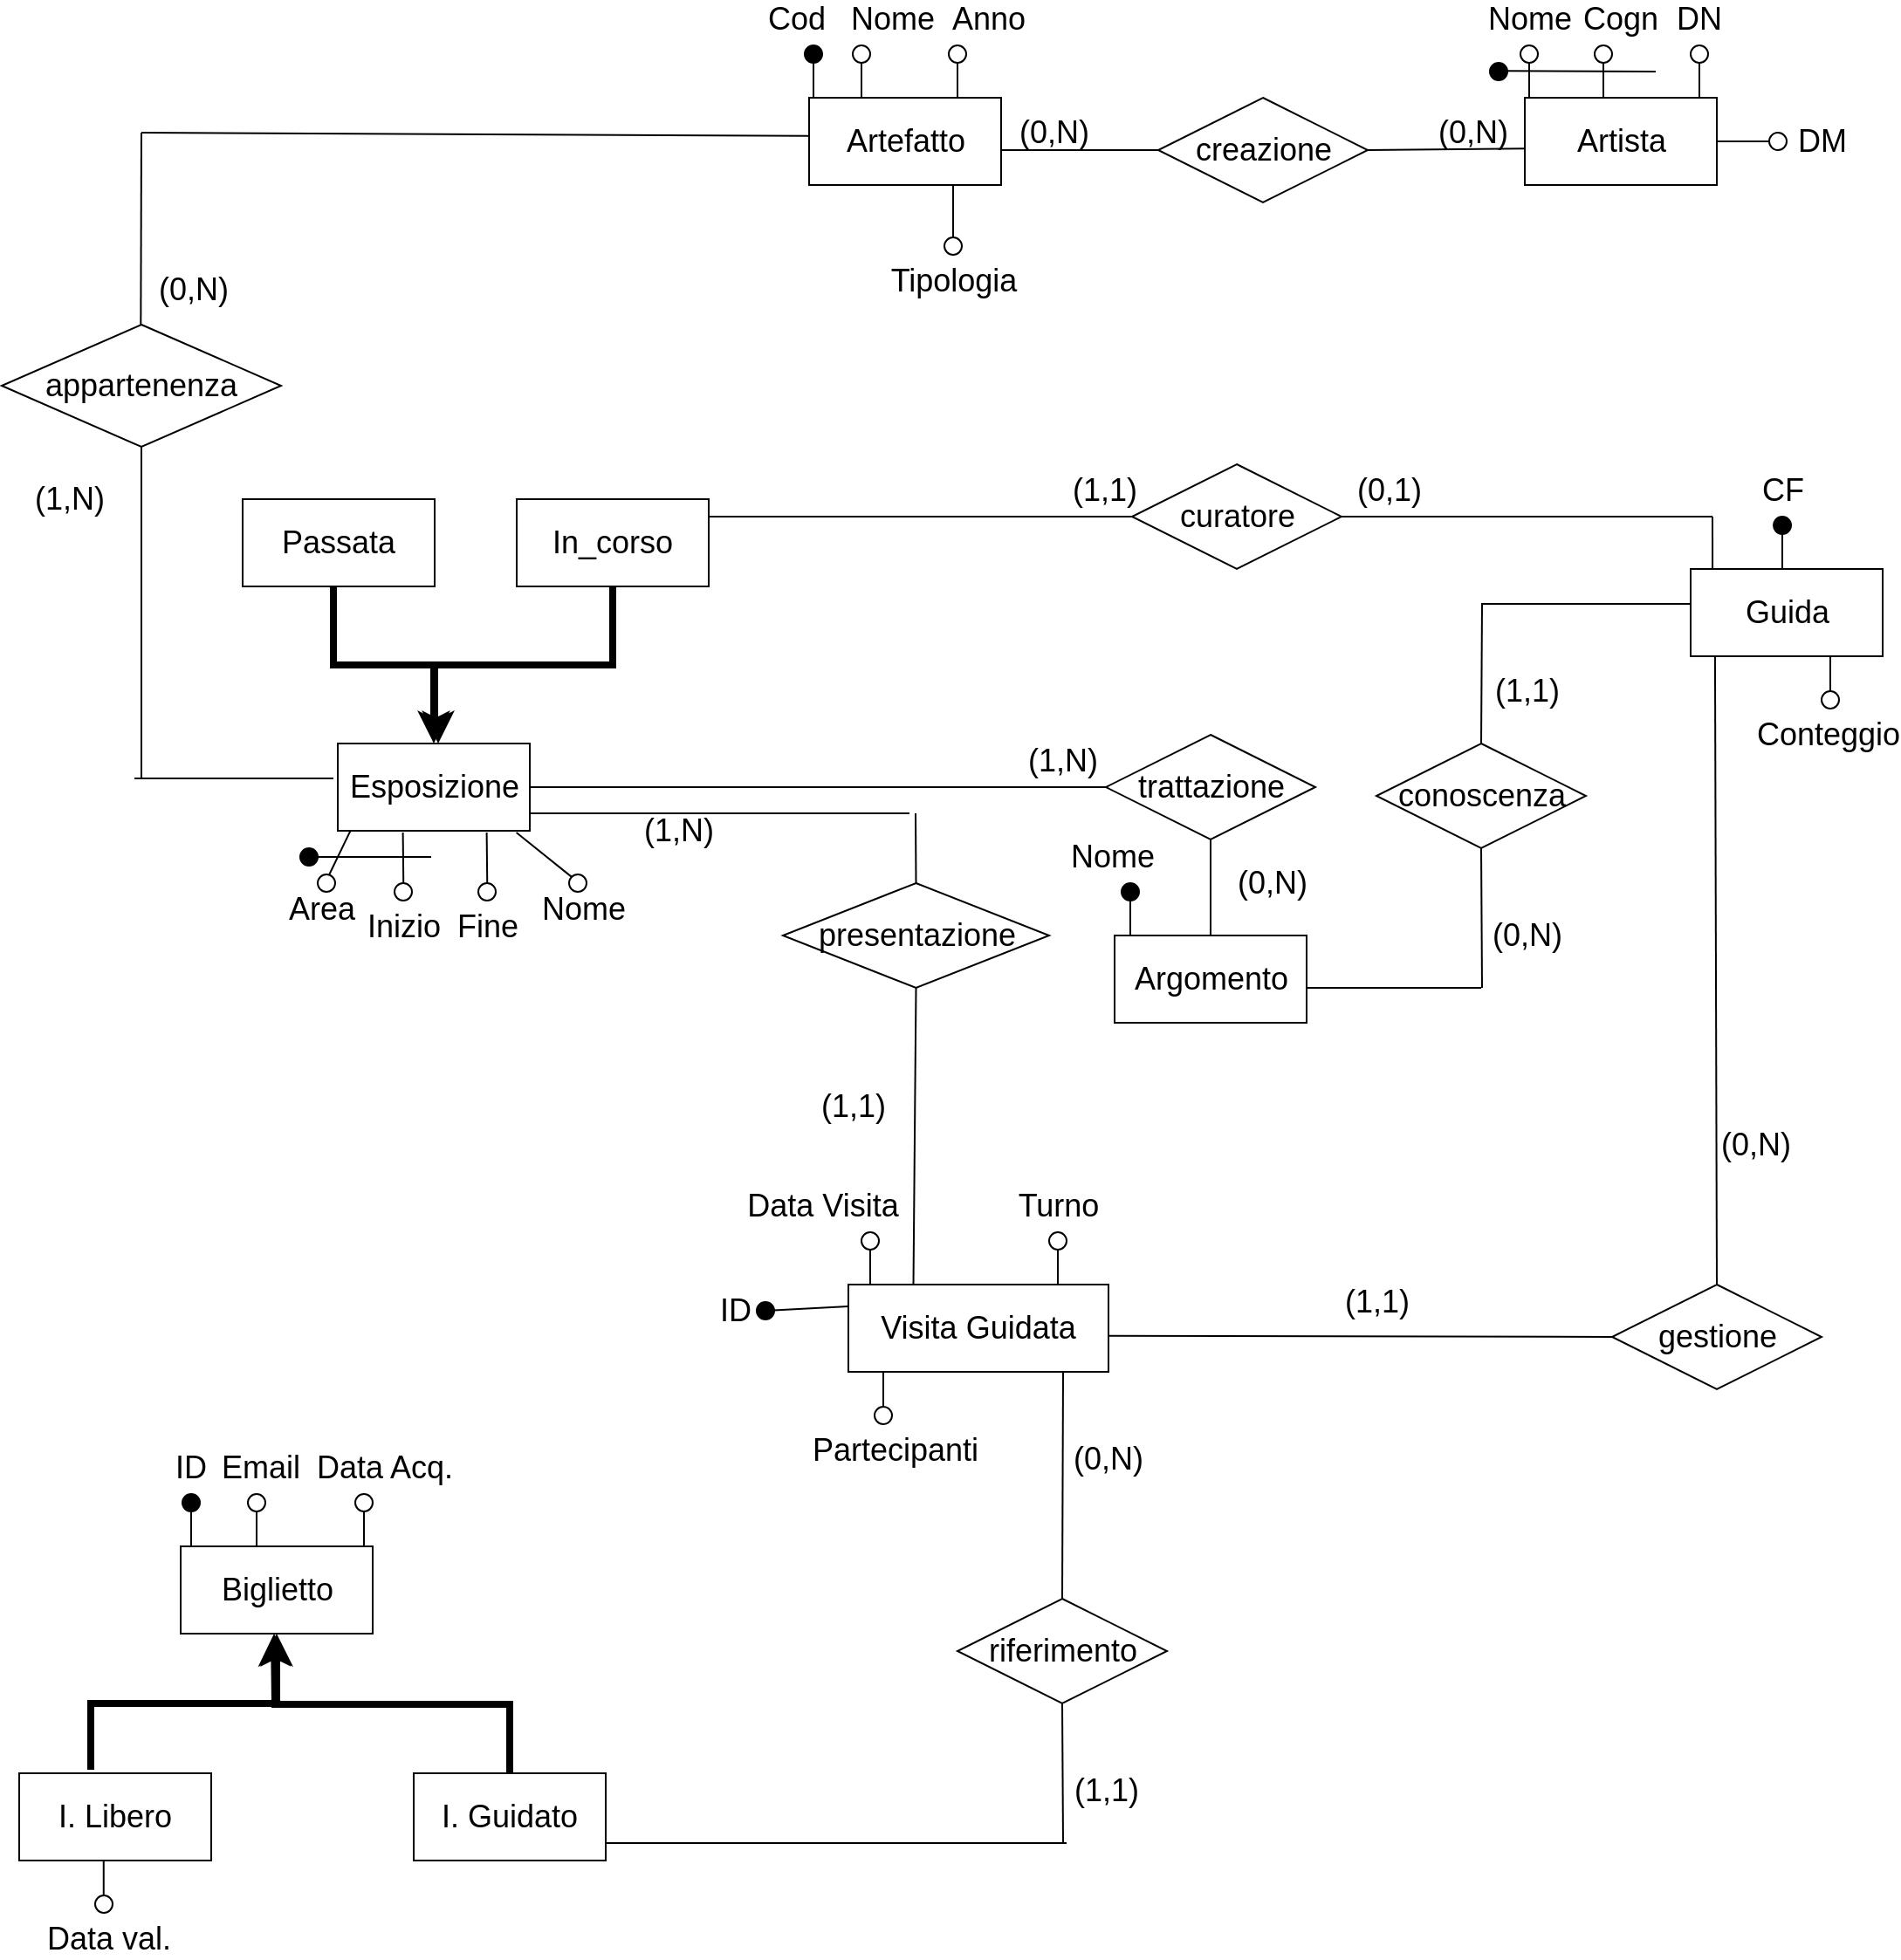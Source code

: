 <mxfile version="27.0.5">
  <diagram name="Pagina-1" id="COeQRHTQGuJaWE0zaVjj">
    <mxGraphModel dx="4384" dy="2384" grid="1" gridSize="10" guides="1" tooltips="1" connect="1" arrows="1" fold="1" page="1" pageScale="1" pageWidth="1169" pageHeight="1654" math="0" shadow="0">
      <root>
        <mxCell id="0" />
        <mxCell id="1" parent="0" />
        <mxCell id="VPmdxkoRCYv9EaFTGyUe-1" value="&lt;font style=&quot;font-size: 18px;&quot;&gt;Artefatto&lt;/font&gt;" style="whiteSpace=wrap;html=1;align=center;" parent="1" vertex="1">
          <mxGeometry x="-1847.5" y="90" width="110" height="50" as="geometry" />
        </mxCell>
        <mxCell id="VPmdxkoRCYv9EaFTGyUe-9" value="" style="endArrow=none;html=1;rounded=0;entryX=0.5;entryY=1;entryDx=0;entryDy=0;entryPerimeter=0;" parent="1" source="VPmdxkoRCYv9EaFTGyUe-26" edge="1">
          <mxGeometry width="50" height="50" relative="1" as="geometry">
            <mxPoint x="-1845" y="90" as="sourcePoint" />
            <mxPoint x="-1845" y="70" as="targetPoint" />
          </mxGeometry>
        </mxCell>
        <mxCell id="VPmdxkoRCYv9EaFTGyUe-10" value="&lt;font style=&quot;font-size: 18px;&quot;&gt;Cod&lt;/font&gt;" style="text;html=1;align=center;verticalAlign=middle;whiteSpace=wrap;rounded=0;" parent="1" vertex="1">
          <mxGeometry x="-1877.5" y="40" width="45" height="10" as="geometry" />
        </mxCell>
        <mxCell id="VPmdxkoRCYv9EaFTGyUe-11" value="" style="verticalLabelPosition=bottom;verticalAlign=top;html=1;shape=mxgraph.flowchart.on-page_reference;" parent="1" vertex="1">
          <mxGeometry x="-1822.5" y="60" width="10" height="10" as="geometry" />
        </mxCell>
        <mxCell id="VPmdxkoRCYv9EaFTGyUe-12" value="" style="endArrow=none;html=1;rounded=0;entryX=0.5;entryY=1;entryDx=0;entryDy=0;entryPerimeter=0;" parent="1" target="VPmdxkoRCYv9EaFTGyUe-11" edge="1">
          <mxGeometry width="50" height="50" relative="1" as="geometry">
            <mxPoint x="-1817.5" y="90" as="sourcePoint" />
            <mxPoint x="-1772.5" y="70" as="targetPoint" />
          </mxGeometry>
        </mxCell>
        <mxCell id="VPmdxkoRCYv9EaFTGyUe-13" value="&lt;font style=&quot;font-size: 18px;&quot;&gt;Nome&lt;/font&gt;" style="text;html=1;align=center;verticalAlign=middle;whiteSpace=wrap;rounded=0;" parent="1" vertex="1">
          <mxGeometry x="-1822.5" y="40" width="45" height="10" as="geometry" />
        </mxCell>
        <mxCell id="VPmdxkoRCYv9EaFTGyUe-14" value="" style="verticalLabelPosition=bottom;verticalAlign=top;html=1;shape=mxgraph.flowchart.on-page_reference;" parent="1" vertex="1">
          <mxGeometry x="-1767.5" y="60" width="10" height="10" as="geometry" />
        </mxCell>
        <mxCell id="VPmdxkoRCYv9EaFTGyUe-15" value="" style="endArrow=none;html=1;rounded=0;entryX=0.5;entryY=1;entryDx=0;entryDy=0;entryPerimeter=0;" parent="1" target="VPmdxkoRCYv9EaFTGyUe-14" edge="1">
          <mxGeometry width="50" height="50" relative="1" as="geometry">
            <mxPoint x="-1762.5" y="90" as="sourcePoint" />
            <mxPoint x="-1717.5" y="70" as="targetPoint" />
          </mxGeometry>
        </mxCell>
        <mxCell id="VPmdxkoRCYv9EaFTGyUe-16" value="&lt;font style=&quot;font-size: 18px;&quot;&gt;Anno&lt;/font&gt;" style="text;html=1;align=center;verticalAlign=middle;whiteSpace=wrap;rounded=0;" parent="1" vertex="1">
          <mxGeometry x="-1767.5" y="40" width="45" height="10" as="geometry" />
        </mxCell>
        <mxCell id="VPmdxkoRCYv9EaFTGyUe-28" value="" style="endArrow=none;html=1;rounded=0;entryX=0.5;entryY=1;entryDx=0;entryDy=0;entryPerimeter=0;" parent="1" target="VPmdxkoRCYv9EaFTGyUe-26" edge="1">
          <mxGeometry width="50" height="50" relative="1" as="geometry">
            <mxPoint x="-1845" y="90" as="sourcePoint" />
            <mxPoint x="-1845" y="70" as="targetPoint" />
          </mxGeometry>
        </mxCell>
        <mxCell id="VPmdxkoRCYv9EaFTGyUe-26" value="" style="verticalLabelPosition=bottom;verticalAlign=top;html=1;shape=mxgraph.flowchart.on-page_reference;fillColor=#000000;" parent="1" vertex="1">
          <mxGeometry x="-1850" y="60" width="10" height="10" as="geometry" />
        </mxCell>
        <mxCell id="VPmdxkoRCYv9EaFTGyUe-29" value="&lt;font style=&quot;font-size: 18px;&quot;&gt;Artista&lt;/font&gt;" style="whiteSpace=wrap;html=1;align=center;" parent="1" vertex="1">
          <mxGeometry x="-1437.5" y="90" width="110" height="50" as="geometry" />
        </mxCell>
        <mxCell id="VPmdxkoRCYv9EaFTGyUe-30" value="" style="endArrow=none;html=1;rounded=0;entryX=0.5;entryY=1;entryDx=0;entryDy=0;entryPerimeter=0;" parent="1" source="VPmdxkoRCYv9EaFTGyUe-39" edge="1">
          <mxGeometry width="50" height="50" relative="1" as="geometry">
            <mxPoint x="-1435" y="90" as="sourcePoint" />
            <mxPoint x="-1435" y="70" as="targetPoint" />
          </mxGeometry>
        </mxCell>
        <mxCell id="VPmdxkoRCYv9EaFTGyUe-31" value="&lt;font style=&quot;font-size: 18px;&quot;&gt;Nome&lt;/font&gt;" style="text;html=1;align=center;verticalAlign=middle;whiteSpace=wrap;rounded=0;" parent="1" vertex="1">
          <mxGeometry x="-1457.5" y="40" width="45" height="10" as="geometry" />
        </mxCell>
        <mxCell id="VPmdxkoRCYv9EaFTGyUe-32" value="" style="verticalLabelPosition=bottom;verticalAlign=top;html=1;shape=mxgraph.flowchart.on-page_reference;" parent="1" vertex="1">
          <mxGeometry x="-1397.5" y="60" width="10" height="10" as="geometry" />
        </mxCell>
        <mxCell id="VPmdxkoRCYv9EaFTGyUe-33" value="" style="endArrow=none;html=1;rounded=0;entryX=0.5;entryY=1;entryDx=0;entryDy=0;entryPerimeter=0;" parent="1" target="VPmdxkoRCYv9EaFTGyUe-32" edge="1">
          <mxGeometry width="50" height="50" relative="1" as="geometry">
            <mxPoint x="-1392.5" y="90" as="sourcePoint" />
            <mxPoint x="-1347.5" y="70" as="targetPoint" />
          </mxGeometry>
        </mxCell>
        <mxCell id="VPmdxkoRCYv9EaFTGyUe-34" value="&lt;font style=&quot;font-size: 18px;&quot;&gt;Cogn&lt;/font&gt;" style="text;html=1;align=center;verticalAlign=middle;whiteSpace=wrap;rounded=0;" parent="1" vertex="1">
          <mxGeometry x="-1405" y="40" width="45" height="10" as="geometry" />
        </mxCell>
        <mxCell id="VPmdxkoRCYv9EaFTGyUe-35" value="" style="verticalLabelPosition=bottom;verticalAlign=top;html=1;shape=mxgraph.flowchart.on-page_reference;" parent="1" vertex="1">
          <mxGeometry x="-1342.5" y="60" width="10" height="10" as="geometry" />
        </mxCell>
        <mxCell id="VPmdxkoRCYv9EaFTGyUe-36" value="" style="endArrow=none;html=1;rounded=0;entryX=0.5;entryY=1;entryDx=0;entryDy=0;entryPerimeter=0;" parent="1" target="VPmdxkoRCYv9EaFTGyUe-35" edge="1">
          <mxGeometry width="50" height="50" relative="1" as="geometry">
            <mxPoint x="-1337.5" y="90" as="sourcePoint" />
            <mxPoint x="-1292.5" y="70" as="targetPoint" />
          </mxGeometry>
        </mxCell>
        <mxCell id="VPmdxkoRCYv9EaFTGyUe-37" value="&lt;font style=&quot;font-size: 18px;&quot;&gt;DN&lt;/font&gt;" style="text;html=1;align=center;verticalAlign=middle;whiteSpace=wrap;rounded=0;" parent="1" vertex="1">
          <mxGeometry x="-1360" y="40" width="45" height="10" as="geometry" />
        </mxCell>
        <mxCell id="VPmdxkoRCYv9EaFTGyUe-38" value="" style="endArrow=none;html=1;rounded=0;entryX=0.5;entryY=1;entryDx=0;entryDy=0;entryPerimeter=0;" parent="1" target="VPmdxkoRCYv9EaFTGyUe-39" edge="1">
          <mxGeometry width="50" height="50" relative="1" as="geometry">
            <mxPoint x="-1435" y="90" as="sourcePoint" />
            <mxPoint x="-1435" y="70" as="targetPoint" />
          </mxGeometry>
        </mxCell>
        <mxCell id="VPmdxkoRCYv9EaFTGyUe-39" value="" style="verticalLabelPosition=bottom;verticalAlign=top;html=1;shape=mxgraph.flowchart.on-page_reference;fillColor=#FFFFFF;" parent="1" vertex="1">
          <mxGeometry x="-1440" y="60" width="10" height="10" as="geometry" />
        </mxCell>
        <mxCell id="VPmdxkoRCYv9EaFTGyUe-52" value="" style="endArrow=none;html=1;rounded=0;exitX=1;exitY=0.5;exitDx=0;exitDy=0;" parent="1" source="VPmdxkoRCYv9EaFTGyUe-51" edge="1">
          <mxGeometry width="50" height="50" relative="1" as="geometry">
            <mxPoint x="-1275" y="120" as="sourcePoint" />
            <mxPoint x="-1297.5" y="115" as="targetPoint" />
          </mxGeometry>
        </mxCell>
        <mxCell id="VPmdxkoRCYv9EaFTGyUe-53" value="&lt;font style=&quot;font-size: 18px;&quot;&gt;DM&lt;/font&gt;" style="text;html=1;align=center;verticalAlign=middle;whiteSpace=wrap;rounded=0;" parent="1" vertex="1">
          <mxGeometry x="-1287.5" y="110" width="40" height="10" as="geometry" />
        </mxCell>
        <mxCell id="VPmdxkoRCYv9EaFTGyUe-54" value="" style="endArrow=none;html=1;rounded=0;exitX=1;exitY=0.5;exitDx=0;exitDy=0;" parent="1" source="VPmdxkoRCYv9EaFTGyUe-29" target="VPmdxkoRCYv9EaFTGyUe-51" edge="1">
          <mxGeometry width="50" height="50" relative="1" as="geometry">
            <mxPoint x="-1327.5" y="115" as="sourcePoint" />
            <mxPoint x="-1297.5" y="115" as="targetPoint" />
          </mxGeometry>
        </mxCell>
        <mxCell id="VPmdxkoRCYv9EaFTGyUe-51" value="" style="verticalLabelPosition=bottom;verticalAlign=top;html=1;shape=mxgraph.flowchart.on-page_reference;" parent="1" vertex="1">
          <mxGeometry x="-1297.5" y="110" width="10" height="10" as="geometry" />
        </mxCell>
        <mxCell id="VPmdxkoRCYv9EaFTGyUe-55" value="" style="endArrow=none;html=1;rounded=0;" parent="1" edge="1">
          <mxGeometry width="50" height="50" relative="1" as="geometry">
            <mxPoint x="-1448.75" y="74.58" as="sourcePoint" />
            <mxPoint x="-1362.5" y="75" as="targetPoint" />
          </mxGeometry>
        </mxCell>
        <mxCell id="VPmdxkoRCYv9EaFTGyUe-56" value="" style="verticalLabelPosition=bottom;verticalAlign=top;html=1;shape=mxgraph.flowchart.on-page_reference;fillColor=#000000;" parent="1" vertex="1">
          <mxGeometry x="-1457.5" y="70" width="10" height="10" as="geometry" />
        </mxCell>
        <mxCell id="VPmdxkoRCYv9EaFTGyUe-57" value="" style="endArrow=none;html=1;rounded=0;entryX=0;entryY=0.5;entryDx=0;entryDy=0;" parent="1" target="VPmdxkoRCYv9EaFTGyUe-59" edge="1">
          <mxGeometry width="50" height="50" relative="1" as="geometry">
            <mxPoint x="-1737.5" y="120" as="sourcePoint" />
            <mxPoint x="-1647.5" y="120" as="targetPoint" />
          </mxGeometry>
        </mxCell>
        <mxCell id="VPmdxkoRCYv9EaFTGyUe-58" value="" style="endArrow=none;html=1;rounded=0;exitX=1;exitY=0.5;exitDx=0;exitDy=0;" parent="1" source="VPmdxkoRCYv9EaFTGyUe-59" edge="1">
          <mxGeometry width="50" height="50" relative="1" as="geometry">
            <mxPoint x="-1527.5" y="119" as="sourcePoint" />
            <mxPoint x="-1437.5" y="119.17" as="targetPoint" />
          </mxGeometry>
        </mxCell>
        <mxCell id="VPmdxkoRCYv9EaFTGyUe-59" value="&lt;font style=&quot;font-size: 18px;&quot;&gt;creazione&lt;/font&gt;" style="shape=rhombus;perimeter=rhombusPerimeter;whiteSpace=wrap;html=1;align=center;" parent="1" vertex="1">
          <mxGeometry x="-1647.5" y="90" width="120" height="60" as="geometry" />
        </mxCell>
        <mxCell id="VPmdxkoRCYv9EaFTGyUe-70" value="&lt;font style=&quot;font-size: 18px;&quot;&gt;(0,N)&lt;/font&gt;" style="text;html=1;align=center;verticalAlign=middle;whiteSpace=wrap;rounded=0;" parent="1" vertex="1">
          <mxGeometry x="-1727.5" y="100" width="40" height="20" as="geometry" />
        </mxCell>
        <mxCell id="VPmdxkoRCYv9EaFTGyUe-71" value="&lt;font style=&quot;font-size: 18px;&quot;&gt;(0,N)&lt;/font&gt;" style="text;html=1;align=center;verticalAlign=middle;whiteSpace=wrap;rounded=0;" parent="1" vertex="1">
          <mxGeometry x="-1487.5" y="100" width="40" height="20" as="geometry" />
        </mxCell>
        <mxCell id="VPmdxkoRCYv9EaFTGyUe-138" value="&lt;span style=&quot;font-size: 18px;&quot;&gt;Esposizione&lt;/span&gt;" style="whiteSpace=wrap;html=1;align=center;" parent="1" vertex="1">
          <mxGeometry x="-2117.5" y="460" width="110" height="50" as="geometry" />
        </mxCell>
        <mxCell id="VPmdxkoRCYv9EaFTGyUe-184" value="" style="endArrow=none;html=1;rounded=0;entryX=0.617;entryY=-0.019;entryDx=0;entryDy=0;entryPerimeter=0;" parent="1" edge="1">
          <mxGeometry width="50" height="50" relative="1" as="geometry">
            <mxPoint x="-2080.196" y="510.95" as="sourcePoint" />
            <mxPoint x="-2079.88" y="540" as="targetPoint" />
          </mxGeometry>
        </mxCell>
        <mxCell id="VPmdxkoRCYv9EaFTGyUe-186" value="" style="verticalLabelPosition=bottom;verticalAlign=top;html=1;shape=mxgraph.flowchart.on-page_reference;fillColor=#FFFFFF;" parent="1" vertex="1">
          <mxGeometry x="-2085" y="540" width="10" height="10" as="geometry" />
        </mxCell>
        <mxCell id="VPmdxkoRCYv9EaFTGyUe-207" value="" style="endArrow=none;html=1;rounded=0;entryX=0.5;entryY=1;entryDx=0;entryDy=0;entryPerimeter=0;" parent="1" source="VPmdxkoRCYv9EaFTGyUe-216" edge="1">
          <mxGeometry width="50" height="50" relative="1" as="geometry">
            <mxPoint x="-1290" y="360" as="sourcePoint" />
            <mxPoint x="-1290" y="340" as="targetPoint" />
          </mxGeometry>
        </mxCell>
        <mxCell id="VPmdxkoRCYv9EaFTGyUe-208" value="&lt;span style=&quot;font-size: 18px;&quot;&gt;CF&lt;/span&gt;" style="text;html=1;align=center;verticalAlign=middle;whiteSpace=wrap;rounded=0;" parent="1" vertex="1">
          <mxGeometry x="-1312.5" y="310" width="45" height="10" as="geometry" />
        </mxCell>
        <mxCell id="VPmdxkoRCYv9EaFTGyUe-215" value="" style="endArrow=none;html=1;rounded=0;entryX=0.5;entryY=1;entryDx=0;entryDy=0;entryPerimeter=0;" parent="1" target="VPmdxkoRCYv9EaFTGyUe-216" edge="1">
          <mxGeometry width="50" height="50" relative="1" as="geometry">
            <mxPoint x="-1290" y="360" as="sourcePoint" />
            <mxPoint x="-1290" y="340" as="targetPoint" />
          </mxGeometry>
        </mxCell>
        <mxCell id="VPmdxkoRCYv9EaFTGyUe-216" value="" style="verticalLabelPosition=bottom;verticalAlign=top;html=1;shape=mxgraph.flowchart.on-page_reference;fillColor=#000000;" parent="1" vertex="1">
          <mxGeometry x="-1295" y="330" width="10" height="10" as="geometry" />
        </mxCell>
        <mxCell id="VPmdxkoRCYv9EaFTGyUe-228" value="&lt;span style=&quot;font-size: 18px;&quot;&gt;Guida&lt;/span&gt;" style="whiteSpace=wrap;html=1;align=center;" parent="1" vertex="1">
          <mxGeometry x="-1342.5" y="360" width="110" height="50" as="geometry" />
        </mxCell>
        <mxCell id="VPmdxkoRCYv9EaFTGyUe-236" value="" style="verticalLabelPosition=bottom;verticalAlign=top;html=1;shape=mxgraph.flowchart.on-page_reference;" parent="1" vertex="1">
          <mxGeometry x="-1267.5" y="430" width="10" height="10" as="geometry" />
        </mxCell>
        <mxCell id="VPmdxkoRCYv9EaFTGyUe-237" value="" style="endArrow=none;html=1;rounded=0;entryX=0.5;entryY=0;entryDx=0;entryDy=0;entryPerimeter=0;" parent="1" target="VPmdxkoRCYv9EaFTGyUe-236" edge="1">
          <mxGeometry width="50" height="50" relative="1" as="geometry">
            <mxPoint x="-1262.5" y="410" as="sourcePoint" />
            <mxPoint x="-1216.5" y="440" as="targetPoint" />
          </mxGeometry>
        </mxCell>
        <mxCell id="VPmdxkoRCYv9EaFTGyUe-238" value="&lt;span style=&quot;font-size: 18px;&quot;&gt;Conteggio&lt;/span&gt;" style="text;html=1;align=center;verticalAlign=middle;whiteSpace=wrap;rounded=0;" parent="1" vertex="1">
          <mxGeometry x="-1286.5" y="450" width="45" height="10" as="geometry" />
        </mxCell>
        <mxCell id="VPmdxkoRCYv9EaFTGyUe-243" value="&lt;span style=&quot;font-size: 18px;&quot;&gt;Argomento&lt;/span&gt;" style="whiteSpace=wrap;html=1;align=center;" parent="1" vertex="1">
          <mxGeometry x="-1672.5" y="570" width="110" height="50" as="geometry" />
        </mxCell>
        <mxCell id="VPmdxkoRCYv9EaFTGyUe-246" value="" style="verticalLabelPosition=bottom;verticalAlign=top;html=1;shape=mxgraph.flowchart.on-page_reference;fillColor=#000000;" parent="1" vertex="1">
          <mxGeometry x="-1668.5" y="540" width="10" height="10" as="geometry" />
        </mxCell>
        <mxCell id="VPmdxkoRCYv9EaFTGyUe-247" value="" style="endArrow=none;html=1;rounded=0;entryX=0.5;entryY=1;entryDx=0;entryDy=0;entryPerimeter=0;" parent="1" target="VPmdxkoRCYv9EaFTGyUe-246" edge="1">
          <mxGeometry width="50" height="50" relative="1" as="geometry">
            <mxPoint x="-1663.5" y="570" as="sourcePoint" />
            <mxPoint x="-1618.5" y="550" as="targetPoint" />
          </mxGeometry>
        </mxCell>
        <mxCell id="VPmdxkoRCYv9EaFTGyUe-248" value="&lt;font style=&quot;font-size: 18px;&quot;&gt;Nome&lt;/font&gt;" style="text;html=1;align=center;verticalAlign=middle;whiteSpace=wrap;rounded=0;" parent="1" vertex="1">
          <mxGeometry x="-1696.5" y="520" width="45" height="10" as="geometry" />
        </mxCell>
        <mxCell id="VPmdxkoRCYv9EaFTGyUe-258" value="" style="endArrow=none;html=1;rounded=0;entryX=0;entryY=0.5;entryDx=0;entryDy=0;exitX=1;exitY=0.5;exitDx=0;exitDy=0;" parent="1" source="VPmdxkoRCYv9EaFTGyUe-138" target="VPmdxkoRCYv9EaFTGyUe-260" edge="1">
          <mxGeometry width="50" height="50" relative="1" as="geometry">
            <mxPoint x="-1972.5" y="600" as="sourcePoint" />
            <mxPoint x="-1882.5" y="600" as="targetPoint" />
          </mxGeometry>
        </mxCell>
        <mxCell id="VPmdxkoRCYv9EaFTGyUe-259" value="" style="endArrow=none;html=1;rounded=0;exitX=0.5;exitY=1;exitDx=0;exitDy=0;entryX=0.5;entryY=0;entryDx=0;entryDy=0;" parent="1" source="VPmdxkoRCYv9EaFTGyUe-260" target="VPmdxkoRCYv9EaFTGyUe-243" edge="1">
          <mxGeometry width="50" height="50" relative="1" as="geometry">
            <mxPoint x="-1762.5" y="599" as="sourcePoint" />
            <mxPoint x="-1672.5" y="600" as="targetPoint" />
          </mxGeometry>
        </mxCell>
        <mxCell id="VPmdxkoRCYv9EaFTGyUe-260" value="&lt;span style=&quot;font-size: 18px;&quot;&gt;trattazione&lt;/span&gt;" style="shape=rhombus;perimeter=rhombusPerimeter;whiteSpace=wrap;html=1;align=center;" parent="1" vertex="1">
          <mxGeometry x="-1677.5" y="455" width="120" height="60" as="geometry" />
        </mxCell>
        <mxCell id="VPmdxkoRCYv9EaFTGyUe-261" value="&lt;font style=&quot;font-size: 18px;&quot;&gt;(1,N)&lt;/font&gt;" style="text;html=1;align=center;verticalAlign=middle;whiteSpace=wrap;rounded=0;" parent="1" vertex="1">
          <mxGeometry x="-1722.5" y="460" width="40" height="20" as="geometry" />
        </mxCell>
        <mxCell id="VPmdxkoRCYv9EaFTGyUe-262" value="&lt;font style=&quot;font-size: 18px;&quot;&gt;(0,N)&lt;/font&gt;" style="text;html=1;align=center;verticalAlign=middle;whiteSpace=wrap;rounded=0;" parent="1" vertex="1">
          <mxGeometry x="-1602.5" y="530" width="40" height="20" as="geometry" />
        </mxCell>
        <mxCell id="VPmdxkoRCYv9EaFTGyUe-263" value="&lt;span style=&quot;font-size: 18px;&quot;&gt;conoscenza&lt;/span&gt;" style="shape=rhombus;perimeter=rhombusPerimeter;whiteSpace=wrap;html=1;align=center;" parent="1" vertex="1">
          <mxGeometry x="-1522.5" y="460" width="120" height="60" as="geometry" />
        </mxCell>
        <mxCell id="VPmdxkoRCYv9EaFTGyUe-264" value="" style="endArrow=none;html=1;rounded=0;exitX=0.5;exitY=0;exitDx=0;exitDy=0;" parent="1" source="VPmdxkoRCYv9EaFTGyUe-263" edge="1">
          <mxGeometry width="50" height="50" relative="1" as="geometry">
            <mxPoint x="-1514" y="400" as="sourcePoint" />
            <mxPoint x="-1462" y="380" as="targetPoint" />
          </mxGeometry>
        </mxCell>
        <mxCell id="VPmdxkoRCYv9EaFTGyUe-265" value="&lt;font style=&quot;font-size: 18px;&quot;&gt;(1,1)&lt;/font&gt;" style="text;html=1;align=center;verticalAlign=middle;whiteSpace=wrap;rounded=0;" parent="1" vertex="1">
          <mxGeometry x="-1456.5" y="420" width="40" height="20" as="geometry" />
        </mxCell>
        <mxCell id="VPmdxkoRCYv9EaFTGyUe-266" value="" style="endArrow=none;html=1;rounded=0;exitX=0.5;exitY=0;exitDx=0;exitDy=0;entryX=0.5;entryY=1;entryDx=0;entryDy=0;" parent="1" target="VPmdxkoRCYv9EaFTGyUe-263" edge="1">
          <mxGeometry width="50" height="50" relative="1" as="geometry">
            <mxPoint x="-1462" y="600" as="sourcePoint" />
            <mxPoint x="-1462" y="520" as="targetPoint" />
          </mxGeometry>
        </mxCell>
        <mxCell id="VPmdxkoRCYv9EaFTGyUe-267" value="&lt;font style=&quot;font-size: 18px;&quot;&gt;(0,N)&lt;/font&gt;" style="text;html=1;align=center;verticalAlign=middle;whiteSpace=wrap;rounded=0;" parent="1" vertex="1">
          <mxGeometry x="-1456.5" y="560" width="40" height="20" as="geometry" />
        </mxCell>
        <mxCell id="VPmdxkoRCYv9EaFTGyUe-268" value="" style="endArrow=none;html=1;rounded=0;" parent="1" edge="1">
          <mxGeometry width="50" height="50" relative="1" as="geometry">
            <mxPoint x="-1462.5" y="380" as="sourcePoint" />
            <mxPoint x="-1342.5" y="380" as="targetPoint" />
          </mxGeometry>
        </mxCell>
        <mxCell id="VPmdxkoRCYv9EaFTGyUe-269" value="" style="endArrow=none;html=1;rounded=0;" parent="1" edge="1">
          <mxGeometry width="50" height="50" relative="1" as="geometry">
            <mxPoint x="-1562.5" y="600" as="sourcePoint" />
            <mxPoint x="-1462.5" y="600" as="targetPoint" />
          </mxGeometry>
        </mxCell>
        <mxCell id="VPmdxkoRCYv9EaFTGyUe-277" value="&lt;span style=&quot;font-size: 18px;&quot;&gt;Visita Guidata&lt;/span&gt;" style="whiteSpace=wrap;html=1;align=center;" parent="1" vertex="1">
          <mxGeometry x="-1825" y="770" width="149" height="50" as="geometry" />
        </mxCell>
        <mxCell id="VPmdxkoRCYv9EaFTGyUe-280" value="" style="verticalLabelPosition=bottom;verticalAlign=top;html=1;shape=mxgraph.flowchart.on-page_reference;" parent="1" vertex="1">
          <mxGeometry x="-1817.5" y="740" width="10" height="10" as="geometry" />
        </mxCell>
        <mxCell id="VPmdxkoRCYv9EaFTGyUe-281" value="" style="endArrow=none;html=1;rounded=0;entryX=0.5;entryY=1;entryDx=0;entryDy=0;entryPerimeter=0;" parent="1" target="VPmdxkoRCYv9EaFTGyUe-280" edge="1">
          <mxGeometry width="50" height="50" relative="1" as="geometry">
            <mxPoint x="-1812.5" y="770" as="sourcePoint" />
            <mxPoint x="-1767.5" y="750" as="targetPoint" />
          </mxGeometry>
        </mxCell>
        <mxCell id="VPmdxkoRCYv9EaFTGyUe-282" value="&lt;font style=&quot;font-size: 18px;&quot;&gt;Data Visita&lt;/font&gt;" style="text;html=1;align=center;verticalAlign=middle;whiteSpace=wrap;rounded=0;" parent="1" vertex="1">
          <mxGeometry x="-1886" y="720" width="92.5" height="10" as="geometry" />
        </mxCell>
        <mxCell id="VPmdxkoRCYv9EaFTGyUe-283" value="" style="verticalLabelPosition=bottom;verticalAlign=top;html=1;shape=mxgraph.flowchart.on-page_reference;" parent="1" vertex="1">
          <mxGeometry x="-1710" y="740" width="10" height="10" as="geometry" />
        </mxCell>
        <mxCell id="VPmdxkoRCYv9EaFTGyUe-284" value="" style="endArrow=none;html=1;rounded=0;entryX=0.5;entryY=1;entryDx=0;entryDy=0;entryPerimeter=0;" parent="1" target="VPmdxkoRCYv9EaFTGyUe-283" edge="1">
          <mxGeometry width="50" height="50" relative="1" as="geometry">
            <mxPoint x="-1705" y="770" as="sourcePoint" />
            <mxPoint x="-1660" y="750" as="targetPoint" />
          </mxGeometry>
        </mxCell>
        <mxCell id="VPmdxkoRCYv9EaFTGyUe-285" value="&lt;span style=&quot;font-size: 18px;&quot;&gt;Turno&lt;/span&gt;" style="text;html=1;align=center;verticalAlign=middle;whiteSpace=wrap;rounded=0;" parent="1" vertex="1">
          <mxGeometry x="-1727.5" y="720" width="45" height="10" as="geometry" />
        </mxCell>
        <mxCell id="VPmdxkoRCYv9EaFTGyUe-288" value="" style="verticalLabelPosition=bottom;verticalAlign=top;html=1;shape=mxgraph.flowchart.on-page_reference;" parent="1" vertex="1">
          <mxGeometry x="-1810" y="840" width="10" height="10" as="geometry" />
        </mxCell>
        <mxCell id="VPmdxkoRCYv9EaFTGyUe-289" value="" style="endArrow=none;html=1;rounded=0;entryX=0.5;entryY=0;entryDx=0;entryDy=0;entryPerimeter=0;" parent="1" target="VPmdxkoRCYv9EaFTGyUe-288" edge="1">
          <mxGeometry width="50" height="50" relative="1" as="geometry">
            <mxPoint x="-1805" y="820" as="sourcePoint" />
            <mxPoint x="-1760" y="850" as="targetPoint" />
          </mxGeometry>
        </mxCell>
        <mxCell id="VPmdxkoRCYv9EaFTGyUe-290" value="&lt;span style=&quot;font-size: 18px;&quot;&gt;Partecipanti&lt;/span&gt;" style="text;html=1;align=center;verticalAlign=middle;whiteSpace=wrap;rounded=0;" parent="1" vertex="1">
          <mxGeometry x="-1852.5" y="860" width="107.5" height="10" as="geometry" />
        </mxCell>
        <mxCell id="VPmdxkoRCYv9EaFTGyUe-291" value="&lt;font style=&quot;font-size: 18px;&quot;&gt;gestione&lt;/font&gt;" style="shape=rhombus;perimeter=rhombusPerimeter;whiteSpace=wrap;html=1;align=center;" parent="1" vertex="1">
          <mxGeometry x="-1387.5" y="770" width="120" height="60" as="geometry" />
        </mxCell>
        <mxCell id="VPmdxkoRCYv9EaFTGyUe-292" value="" style="endArrow=none;html=1;rounded=0;exitX=0.5;exitY=0;exitDx=0;exitDy=0;entryX=0.127;entryY=1.004;entryDx=0;entryDy=0;entryPerimeter=0;" parent="1" source="VPmdxkoRCYv9EaFTGyUe-291" target="VPmdxkoRCYv9EaFTGyUe-228" edge="1">
          <mxGeometry width="50" height="50" relative="1" as="geometry">
            <mxPoint x="-1379" y="670" as="sourcePoint" />
            <mxPoint x="-1327" y="650" as="targetPoint" />
          </mxGeometry>
        </mxCell>
        <mxCell id="VPmdxkoRCYv9EaFTGyUe-293" value="&lt;span style=&quot;font-size: 18px;&quot;&gt;(0,N)&lt;/span&gt;" style="text;html=1;align=center;verticalAlign=middle;whiteSpace=wrap;rounded=0;" parent="1" vertex="1">
          <mxGeometry x="-1325" y="680" width="40" height="20" as="geometry" />
        </mxCell>
        <mxCell id="VPmdxkoRCYv9EaFTGyUe-294" value="" style="endArrow=none;html=1;rounded=0;entryX=0;entryY=0.5;entryDx=0;entryDy=0;exitX=0.998;exitY=0.588;exitDx=0;exitDy=0;exitPerimeter=0;" parent="1" source="VPmdxkoRCYv9EaFTGyUe-277" target="VPmdxkoRCYv9EaFTGyUe-291" edge="1">
          <mxGeometry width="50" height="50" relative="1" as="geometry">
            <mxPoint x="-1622.5" y="790" as="sourcePoint" />
            <mxPoint x="-1387.5" y="740" as="targetPoint" />
          </mxGeometry>
        </mxCell>
        <mxCell id="VPmdxkoRCYv9EaFTGyUe-295" value="&lt;font style=&quot;font-size: 18px;&quot;&gt;(1,1)&lt;/font&gt;" style="text;html=1;align=center;verticalAlign=middle;whiteSpace=wrap;rounded=0;" parent="1" vertex="1">
          <mxGeometry x="-1542.5" y="770" width="40" height="20" as="geometry" />
        </mxCell>
        <mxCell id="VPmdxkoRCYv9EaFTGyUe-296" value="&lt;span style=&quot;font-size: 18px;&quot;&gt;presentazione&lt;/span&gt;" style="shape=rhombus;perimeter=rhombusPerimeter;whiteSpace=wrap;html=1;align=center;" parent="1" vertex="1">
          <mxGeometry x="-1862.5" y="540" width="152.5" height="60" as="geometry" />
        </mxCell>
        <mxCell id="VPmdxkoRCYv9EaFTGyUe-299" value="" style="endArrow=none;html=1;rounded=0;exitX=0.25;exitY=0;exitDx=0;exitDy=0;entryX=0.5;entryY=1;entryDx=0;entryDy=0;" parent="1" source="VPmdxkoRCYv9EaFTGyUe-277" target="VPmdxkoRCYv9EaFTGyUe-296" edge="1">
          <mxGeometry width="50" height="50" relative="1" as="geometry">
            <mxPoint x="-1952" y="880" as="sourcePoint" />
            <mxPoint x="-1952.5" y="800" as="targetPoint" />
          </mxGeometry>
        </mxCell>
        <mxCell id="VPmdxkoRCYv9EaFTGyUe-300" value="&lt;font style=&quot;font-size: 18px;&quot;&gt;(1,1)&lt;/font&gt;" style="text;html=1;align=center;verticalAlign=middle;whiteSpace=wrap;rounded=0;" parent="1" vertex="1">
          <mxGeometry x="-1842.5" y="658" width="40" height="20" as="geometry" />
        </mxCell>
        <mxCell id="VPmdxkoRCYv9EaFTGyUe-307" value="" style="verticalLabelPosition=bottom;verticalAlign=top;html=1;shape=mxgraph.flowchart.on-page_reference;fillColor=#000000;" parent="1" vertex="1">
          <mxGeometry x="-1877.5" y="780" width="10" height="10" as="geometry" />
        </mxCell>
        <mxCell id="VPmdxkoRCYv9EaFTGyUe-310" value="&lt;font style=&quot;font-size: 18px;&quot;&gt;riferimento&lt;/font&gt;" style="shape=rhombus;perimeter=rhombusPerimeter;whiteSpace=wrap;html=1;align=center;" parent="1" vertex="1">
          <mxGeometry x="-1762.5" y="950" width="120" height="60" as="geometry" />
        </mxCell>
        <mxCell id="VPmdxkoRCYv9EaFTGyUe-311" value="" style="endArrow=none;html=1;rounded=0;exitX=0.5;exitY=0;exitDx=0;exitDy=0;" parent="1" source="VPmdxkoRCYv9EaFTGyUe-310" edge="1">
          <mxGeometry width="50" height="50" relative="1" as="geometry">
            <mxPoint x="-1754" y="840" as="sourcePoint" />
            <mxPoint x="-1702" y="820" as="targetPoint" />
          </mxGeometry>
        </mxCell>
        <mxCell id="VPmdxkoRCYv9EaFTGyUe-312" value="&lt;font style=&quot;font-size: 18px;&quot;&gt;(0,N)&lt;/font&gt;" style="text;html=1;align=center;verticalAlign=middle;whiteSpace=wrap;rounded=0;" parent="1" vertex="1">
          <mxGeometry x="-1696.5" y="860" width="40" height="20" as="geometry" />
        </mxCell>
        <mxCell id="VPmdxkoRCYv9EaFTGyUe-313" value="" style="endArrow=none;html=1;rounded=0;entryX=0.5;entryY=1;entryDx=0;entryDy=0;" parent="1" target="VPmdxkoRCYv9EaFTGyUe-310" edge="1">
          <mxGeometry width="50" height="50" relative="1" as="geometry">
            <mxPoint x="-1702" y="1090" as="sourcePoint" />
            <mxPoint x="-1702" y="960" as="targetPoint" />
          </mxGeometry>
        </mxCell>
        <mxCell id="VPmdxkoRCYv9EaFTGyUe-314" value="&lt;font style=&quot;font-size: 18px;&quot;&gt;(1,1)&lt;/font&gt;" style="text;html=1;align=center;verticalAlign=middle;whiteSpace=wrap;rounded=0;" parent="1" vertex="1">
          <mxGeometry x="-1697.5" y="1050" width="40" height="20" as="geometry" />
        </mxCell>
        <mxCell id="VPmdxkoRCYv9EaFTGyUe-315" value="&lt;span style=&quot;font-size: 18px;&quot;&gt;I. Guidato&lt;/span&gt;" style="whiteSpace=wrap;html=1;align=center;" parent="1" vertex="1">
          <mxGeometry x="-2074" y="1050" width="110" height="50" as="geometry" />
        </mxCell>
        <mxCell id="VPmdxkoRCYv9EaFTGyUe-316" value="&lt;span style=&quot;font-size: 18px;&quot;&gt;I. Libero&lt;/span&gt;" style="whiteSpace=wrap;html=1;align=center;" parent="1" vertex="1">
          <mxGeometry x="-2300" y="1050" width="110" height="50" as="geometry" />
        </mxCell>
        <mxCell id="VPmdxkoRCYv9EaFTGyUe-328" value="&lt;span style=&quot;font-size: 18px;&quot;&gt;Biglietto&lt;/span&gt;" style="whiteSpace=wrap;html=1;align=center;" parent="1" vertex="1">
          <mxGeometry x="-2207.5" y="920" width="110" height="50" as="geometry" />
        </mxCell>
        <mxCell id="VPmdxkoRCYv9EaFTGyUe-329" value="" style="endArrow=none;html=1;rounded=0;entryX=0.5;entryY=1;entryDx=0;entryDy=0;entryPerimeter=0;" parent="1" source="VPmdxkoRCYv9EaFTGyUe-338" edge="1">
          <mxGeometry width="50" height="50" relative="1" as="geometry">
            <mxPoint x="-2201.5" y="920" as="sourcePoint" />
            <mxPoint x="-2201.5" y="900" as="targetPoint" />
          </mxGeometry>
        </mxCell>
        <mxCell id="VPmdxkoRCYv9EaFTGyUe-330" value="&lt;span style=&quot;font-size: 18px;&quot;&gt;ID&lt;/span&gt;" style="text;html=1;align=center;verticalAlign=middle;whiteSpace=wrap;rounded=0;" parent="1" vertex="1">
          <mxGeometry x="-2224" y="870" width="45" height="10" as="geometry" />
        </mxCell>
        <mxCell id="VPmdxkoRCYv9EaFTGyUe-331" value="" style="verticalLabelPosition=bottom;verticalAlign=top;html=1;shape=mxgraph.flowchart.on-page_reference;" parent="1" vertex="1">
          <mxGeometry x="-2169" y="890" width="10" height="10" as="geometry" />
        </mxCell>
        <mxCell id="VPmdxkoRCYv9EaFTGyUe-332" value="" style="endArrow=none;html=1;rounded=0;entryX=0.5;entryY=1;entryDx=0;entryDy=0;entryPerimeter=0;" parent="1" target="VPmdxkoRCYv9EaFTGyUe-331" edge="1">
          <mxGeometry width="50" height="50" relative="1" as="geometry">
            <mxPoint x="-2164" y="920" as="sourcePoint" />
            <mxPoint x="-2119" y="900" as="targetPoint" />
          </mxGeometry>
        </mxCell>
        <mxCell id="VPmdxkoRCYv9EaFTGyUe-333" value="&lt;span style=&quot;font-size: 18px;&quot;&gt;Email&lt;/span&gt;" style="text;html=1;align=center;verticalAlign=middle;whiteSpace=wrap;rounded=0;" parent="1" vertex="1">
          <mxGeometry x="-2184" y="870" width="45" height="10" as="geometry" />
        </mxCell>
        <mxCell id="VPmdxkoRCYv9EaFTGyUe-334" value="" style="verticalLabelPosition=bottom;verticalAlign=top;html=1;shape=mxgraph.flowchart.on-page_reference;" parent="1" vertex="1">
          <mxGeometry x="-2107.5" y="890" width="10" height="10" as="geometry" />
        </mxCell>
        <mxCell id="VPmdxkoRCYv9EaFTGyUe-335" value="" style="endArrow=none;html=1;rounded=0;entryX=0.5;entryY=1;entryDx=0;entryDy=0;entryPerimeter=0;" parent="1" target="VPmdxkoRCYv9EaFTGyUe-334" edge="1">
          <mxGeometry width="50" height="50" relative="1" as="geometry">
            <mxPoint x="-2102.5" y="920" as="sourcePoint" />
            <mxPoint x="-2057.5" y="900" as="targetPoint" />
          </mxGeometry>
        </mxCell>
        <mxCell id="VPmdxkoRCYv9EaFTGyUe-336" value="&lt;font style=&quot;font-size: 18px;&quot;&gt;Data Acq.&lt;/font&gt;" style="text;html=1;align=center;verticalAlign=middle;whiteSpace=wrap;rounded=0;" parent="1" vertex="1">
          <mxGeometry x="-2139" y="870" width="96.5" height="10" as="geometry" />
        </mxCell>
        <mxCell id="VPmdxkoRCYv9EaFTGyUe-337" value="" style="endArrow=none;html=1;rounded=0;entryX=0.5;entryY=1;entryDx=0;entryDy=0;entryPerimeter=0;" parent="1" target="VPmdxkoRCYv9EaFTGyUe-338" edge="1">
          <mxGeometry width="50" height="50" relative="1" as="geometry">
            <mxPoint x="-2201.5" y="920" as="sourcePoint" />
            <mxPoint x="-2201.5" y="900" as="targetPoint" />
          </mxGeometry>
        </mxCell>
        <mxCell id="VPmdxkoRCYv9EaFTGyUe-338" value="" style="verticalLabelPosition=bottom;verticalAlign=top;html=1;shape=mxgraph.flowchart.on-page_reference;fillColor=#000000;" parent="1" vertex="1">
          <mxGeometry x="-2206.5" y="890" width="10" height="10" as="geometry" />
        </mxCell>
        <mxCell id="VPmdxkoRCYv9EaFTGyUe-343" style="edgeStyle=orthogonalEdgeStyle;rounded=0;orthogonalLoop=1;jettySize=auto;html=1;strokeWidth=4;entryX=0.5;entryY=1;entryDx=0;entryDy=0;" parent="1" target="VPmdxkoRCYv9EaFTGyUe-328" edge="1">
          <mxGeometry relative="1" as="geometry">
            <mxPoint x="-2259" y="1048" as="sourcePoint" />
            <mxPoint x="-2089" y="980" as="targetPoint" />
            <Array as="points">
              <mxPoint x="-2259" y="1010" />
              <mxPoint x="-2152" y="1010" />
            </Array>
          </mxGeometry>
        </mxCell>
        <mxCell id="VPmdxkoRCYv9EaFTGyUe-344" style="edgeStyle=orthogonalEdgeStyle;rounded=0;orthogonalLoop=1;jettySize=auto;html=1;entryX=0.5;entryY=1;entryDx=0;entryDy=0;strokeWidth=4;exitX=0.5;exitY=0;exitDx=0;exitDy=0;" parent="1" source="VPmdxkoRCYv9EaFTGyUe-315" edge="1">
          <mxGeometry relative="1" as="geometry">
            <mxPoint x="-2074" y="1040" as="sourcePoint" />
            <mxPoint x="-2154" y="970" as="targetPoint" />
          </mxGeometry>
        </mxCell>
        <mxCell id="LgWNFSchvh-kqdZ_exQb-1" value="" style="verticalLabelPosition=bottom;verticalAlign=top;html=1;shape=mxgraph.flowchart.on-page_reference;" parent="1" vertex="1">
          <mxGeometry x="-2256.5" y="1120" width="10" height="10" as="geometry" />
        </mxCell>
        <mxCell id="LgWNFSchvh-kqdZ_exQb-2" value="" style="endArrow=none;html=1;rounded=0;entryX=0.5;entryY=1;entryDx=0;entryDy=0;entryPerimeter=0;" parent="1" edge="1">
          <mxGeometry width="50" height="50" relative="1" as="geometry">
            <mxPoint x="-2251.62" y="1120" as="sourcePoint" />
            <mxPoint x="-2251.62" y="1100" as="targetPoint" />
          </mxGeometry>
        </mxCell>
        <mxCell id="LgWNFSchvh-kqdZ_exQb-3" value="&lt;span style=&quot;font-size: 18px;&quot;&gt;Data val.&lt;/span&gt;" style="text;html=1;align=center;verticalAlign=middle;whiteSpace=wrap;rounded=0;" parent="1" vertex="1">
          <mxGeometry x="-2291.5" y="1140" width="85" height="10" as="geometry" />
        </mxCell>
        <mxCell id="XXp2-Ove9_P-jNbOQPr0-2" value="&lt;font style=&quot;font-size: 18px;&quot;&gt;Inizio&lt;/font&gt;" style="text;html=1;align=center;verticalAlign=middle;resizable=0;points=[];autosize=1;strokeColor=none;fillColor=none;" parent="1" vertex="1">
          <mxGeometry x="-2115" y="545" width="70" height="40" as="geometry" />
        </mxCell>
        <mxCell id="GoX0HQxmNpDDhMxRZH0c-1" value="" style="endArrow=none;html=1;rounded=0;entryX=0.5;entryY=1;entryDx=0;entryDy=0;entryPerimeter=0;" parent="1" edge="1">
          <mxGeometry width="50" height="50" relative="1" as="geometry">
            <mxPoint x="-2126" y="613" as="sourcePoint" />
            <mxPoint x="-2126" y="613" as="targetPoint" />
          </mxGeometry>
        </mxCell>
        <mxCell id="IgAoc9PuT6BzsLdgYkdI-5" value="&lt;span style=&quot;font-size: 18px;&quot;&gt;Area&lt;/span&gt;" style="text;html=1;align=center;verticalAlign=middle;whiteSpace=wrap;rounded=0;" parent="1" vertex="1">
          <mxGeometry x="-2149" y="550" width="45" height="10" as="geometry" />
        </mxCell>
        <mxCell id="IgAoc9PuT6BzsLdgYkdI-6" value="" style="verticalLabelPosition=bottom;verticalAlign=top;html=1;shape=mxgraph.flowchart.on-page_reference;fillColor=#000000;" parent="1" vertex="1">
          <mxGeometry x="-2139" y="520" width="10" height="10" as="geometry" />
        </mxCell>
        <mxCell id="IgAoc9PuT6BzsLdgYkdI-7" value="" style="endArrow=none;html=1;rounded=0;entryX=0.617;entryY=-0.019;entryDx=0;entryDy=0;entryPerimeter=0;exitX=0.065;exitY=1.004;exitDx=0;exitDy=0;exitPerimeter=0;" parent="1" source="VPmdxkoRCYv9EaFTGyUe-138" edge="1">
          <mxGeometry width="50" height="50" relative="1" as="geometry">
            <mxPoint x="-2122.7" y="506" as="sourcePoint" />
            <mxPoint x="-2122.33" y="535" as="targetPoint" />
          </mxGeometry>
        </mxCell>
        <mxCell id="IgAoc9PuT6BzsLdgYkdI-8" style="edgeStyle=orthogonalEdgeStyle;rounded=0;orthogonalLoop=1;jettySize=auto;html=1;entryX=0.5;entryY=0;entryDx=0;entryDy=0;strokeWidth=4;" parent="1" source="IgAoc9PuT6BzsLdgYkdI-9" target="VPmdxkoRCYv9EaFTGyUe-138" edge="1">
          <mxGeometry relative="1" as="geometry">
            <mxPoint x="-2060" y="510" as="targetPoint" />
            <Array as="points">
              <mxPoint x="-1960" y="415" />
              <mxPoint x="-2063" y="415" />
            </Array>
          </mxGeometry>
        </mxCell>
        <mxCell id="IgAoc9PuT6BzsLdgYkdI-9" value="&lt;span style=&quot;font-size: 18px;&quot;&gt;In_corso&lt;/span&gt;" style="whiteSpace=wrap;html=1;align=center;" parent="1" vertex="1">
          <mxGeometry x="-2015" y="320" width="110" height="50" as="geometry" />
        </mxCell>
        <mxCell id="IgAoc9PuT6BzsLdgYkdI-10" style="edgeStyle=orthogonalEdgeStyle;rounded=0;orthogonalLoop=1;jettySize=auto;html=1;strokeWidth=4;" parent="1" edge="1">
          <mxGeometry relative="1" as="geometry">
            <mxPoint x="-2060" y="460" as="targetPoint" />
            <mxPoint x="-2122" y="371" as="sourcePoint" />
            <Array as="points">
              <mxPoint x="-2120" y="371" />
              <mxPoint x="-2120" y="415" />
              <mxPoint x="-2062" y="415" />
              <mxPoint x="-2062" y="450" />
              <mxPoint x="-2060" y="450" />
            </Array>
          </mxGeometry>
        </mxCell>
        <mxCell id="IgAoc9PuT6BzsLdgYkdI-11" value="&lt;font style=&quot;font-size: 18px;&quot;&gt;Passata&lt;/font&gt;" style="whiteSpace=wrap;html=1;align=center;" parent="1" vertex="1">
          <mxGeometry x="-2172" y="320" width="110" height="50" as="geometry" />
        </mxCell>
        <mxCell id="IgAoc9PuT6BzsLdgYkdI-12" value="" style="endArrow=none;html=1;rounded=0;entryX=0.5;entryY=0;entryDx=0;entryDy=0;" parent="1" target="VPmdxkoRCYv9EaFTGyUe-296" edge="1">
          <mxGeometry width="50" height="50" relative="1" as="geometry">
            <mxPoint x="-1786.5" y="500" as="sourcePoint" />
            <mxPoint x="-1787.5" y="340" as="targetPoint" />
          </mxGeometry>
        </mxCell>
        <mxCell id="IgAoc9PuT6BzsLdgYkdI-13" value="" style="endArrow=none;html=1;rounded=0;" parent="1" edge="1">
          <mxGeometry width="50" height="50" relative="1" as="geometry">
            <mxPoint x="-2007.5" y="500" as="sourcePoint" />
            <mxPoint x="-1790" y="500" as="targetPoint" />
          </mxGeometry>
        </mxCell>
        <mxCell id="IgAoc9PuT6BzsLdgYkdI-16" value="&lt;span style=&quot;font-size: 18px;&quot;&gt;appartenenza&lt;/span&gt;" style="shape=rhombus;perimeter=rhombusPerimeter;whiteSpace=wrap;html=1;align=center;" parent="1" vertex="1">
          <mxGeometry x="-2310" y="220" width="160" height="70" as="geometry" />
        </mxCell>
        <mxCell id="IgAoc9PuT6BzsLdgYkdI-17" value="" style="endArrow=none;html=1;rounded=0;" parent="1" edge="1">
          <mxGeometry relative="1" as="geometry">
            <mxPoint x="-2230" y="110" as="sourcePoint" />
            <mxPoint x="-2230.34" y="220" as="targetPoint" />
          </mxGeometry>
        </mxCell>
        <mxCell id="IgAoc9PuT6BzsLdgYkdI-28" value="&lt;font style=&quot;font-size: 18px;&quot;&gt;(1,N)&lt;/font&gt;" style="text;html=1;align=center;verticalAlign=middle;whiteSpace=wrap;rounded=0;" parent="1" vertex="1">
          <mxGeometry x="-2291.5" y="310" width="40" height="20" as="geometry" />
        </mxCell>
        <mxCell id="IgAoc9PuT6BzsLdgYkdI-29" value="&lt;font style=&quot;font-size: 18px;&quot;&gt;(0,N)&lt;/font&gt;" style="text;html=1;align=center;verticalAlign=middle;whiteSpace=wrap;rounded=0;" parent="1" vertex="1">
          <mxGeometry x="-2219.75" y="190" width="40" height="20" as="geometry" />
        </mxCell>
        <mxCell id="IgAoc9PuT6BzsLdgYkdI-34" value="" style="endArrow=none;html=1;rounded=0;entryX=0;entryY=0.25;entryDx=0;entryDy=0;" parent="1" target="VPmdxkoRCYv9EaFTGyUe-277" edge="1">
          <mxGeometry width="50" height="50" relative="1" as="geometry">
            <mxPoint x="-1872.5" y="785" as="sourcePoint" />
            <mxPoint x="-1872.5" y="760" as="targetPoint" />
          </mxGeometry>
        </mxCell>
        <mxCell id="IgAoc9PuT6BzsLdgYkdI-35" value="&lt;span style=&quot;font-size: 18px;&quot;&gt;ID&lt;/span&gt;" style="text;html=1;align=center;verticalAlign=middle;whiteSpace=wrap;rounded=0;" parent="1" vertex="1">
          <mxGeometry x="-1912.5" y="780" width="45" height="10" as="geometry" />
        </mxCell>
        <mxCell id="IgAoc9PuT6BzsLdgYkdI-36" value="&lt;span style=&quot;font-size: 18px;&quot;&gt;(1,N)&lt;/span&gt;" style="text;html=1;align=center;verticalAlign=middle;whiteSpace=wrap;rounded=0;" parent="1" vertex="1">
          <mxGeometry x="-1942.5" y="500" width="40" height="20" as="geometry" />
        </mxCell>
        <mxCell id="IgAoc9PuT6BzsLdgYkdI-37" value="" style="endArrow=none;html=1;rounded=0;entryX=0.617;entryY=-0.019;entryDx=0;entryDy=0;entryPerimeter=0;" parent="1" edge="1">
          <mxGeometry width="50" height="50" relative="1" as="geometry">
            <mxPoint x="-2032.196" y="510.95" as="sourcePoint" />
            <mxPoint x="-2031.88" y="540" as="targetPoint" />
          </mxGeometry>
        </mxCell>
        <mxCell id="IgAoc9PuT6BzsLdgYkdI-38" value="" style="verticalLabelPosition=bottom;verticalAlign=top;html=1;shape=mxgraph.flowchart.on-page_reference;fillColor=#FFFFFF;" parent="1" vertex="1">
          <mxGeometry x="-2037" y="540" width="10" height="10" as="geometry" />
        </mxCell>
        <mxCell id="IgAoc9PuT6BzsLdgYkdI-39" value="&lt;span style=&quot;font-size: 18px;&quot;&gt;Fine&lt;/span&gt;" style="text;html=1;align=center;verticalAlign=middle;resizable=0;points=[];autosize=1;strokeColor=none;fillColor=none;" parent="1" vertex="1">
          <mxGeometry x="-2062" y="545" width="60" height="40" as="geometry" />
        </mxCell>
        <mxCell id="IgAoc9PuT6BzsLdgYkdI-42" value="" style="verticalLabelPosition=bottom;verticalAlign=top;html=1;shape=mxgraph.flowchart.on-page_reference;fillColor=#FFFFFF;" parent="1" vertex="1">
          <mxGeometry x="-2129" y="535" width="10" height="10" as="geometry" />
        </mxCell>
        <mxCell id="IgAoc9PuT6BzsLdgYkdI-44" value="" style="endArrow=none;html=1;rounded=0;entryX=1;entryY=0.5;entryDx=0;entryDy=0;entryPerimeter=0;" parent="1" target="IgAoc9PuT6BzsLdgYkdI-6" edge="1">
          <mxGeometry width="50" height="50" relative="1" as="geometry">
            <mxPoint x="-2064" y="525" as="sourcePoint" />
            <mxPoint x="-2013.63" y="572" as="targetPoint" />
          </mxGeometry>
        </mxCell>
        <mxCell id="IgAoc9PuT6BzsLdgYkdI-45" value="&lt;span style=&quot;font-size: 18px;&quot;&gt;Nome&lt;/span&gt;" style="text;html=1;align=center;verticalAlign=middle;resizable=0;points=[];autosize=1;strokeColor=none;fillColor=none;" parent="1" vertex="1">
          <mxGeometry x="-2012.5" y="535" width="70" height="40" as="geometry" />
        </mxCell>
        <mxCell id="IgAoc9PuT6BzsLdgYkdI-50" value="" style="endArrow=none;html=1;rounded=0;entryX=0.93;entryY=1.02;entryDx=0;entryDy=0;entryPerimeter=0;exitX=0.145;exitY=0.145;exitDx=0;exitDy=0;exitPerimeter=0;" parent="1" source="IgAoc9PuT6BzsLdgYkdI-51" target="VPmdxkoRCYv9EaFTGyUe-138" edge="1">
          <mxGeometry width="50" height="50" relative="1" as="geometry">
            <mxPoint x="-1980" y="520" as="sourcePoint" />
            <mxPoint x="-2020" y="603" as="targetPoint" />
          </mxGeometry>
        </mxCell>
        <mxCell id="IgAoc9PuT6BzsLdgYkdI-51" value="" style="verticalLabelPosition=bottom;verticalAlign=top;html=1;shape=mxgraph.flowchart.on-page_reference;fillColor=#FFFFFF;" parent="1" vertex="1">
          <mxGeometry x="-1985" y="535" width="10" height="10" as="geometry" />
        </mxCell>
        <mxCell id="IgAoc9PuT6BzsLdgYkdI-52" value="" style="endArrow=none;html=1;rounded=0;entryX=0.75;entryY=1;entryDx=0;entryDy=0;" parent="1" source="IgAoc9PuT6BzsLdgYkdI-53" target="VPmdxkoRCYv9EaFTGyUe-1" edge="1">
          <mxGeometry width="50" height="50" relative="1" as="geometry">
            <mxPoint x="-1802.62" y="175" as="sourcePoint" />
            <mxPoint x="-1757.13" y="209.05" as="targetPoint" />
          </mxGeometry>
        </mxCell>
        <mxCell id="IgAoc9PuT6BzsLdgYkdI-53" value="" style="verticalLabelPosition=bottom;verticalAlign=top;html=1;shape=mxgraph.flowchart.on-page_reference;fillColor=#FFFFFF;" parent="1" vertex="1">
          <mxGeometry x="-1770" y="170" width="10" height="10" as="geometry" />
        </mxCell>
        <mxCell id="IgAoc9PuT6BzsLdgYkdI-54" value="&lt;font style=&quot;font-size: 18px;&quot;&gt;Tipologia&lt;/font&gt;" style="text;html=1;align=center;verticalAlign=middle;whiteSpace=wrap;rounded=0;" parent="1" vertex="1">
          <mxGeometry x="-1787.5" y="190" width="45" height="10" as="geometry" />
        </mxCell>
        <mxCell id="BKa9-ofibb_SLYF3lVEr-4" value="" style="endArrow=none;html=1;rounded=0;exitX=1;exitY=0.8;exitDx=0;exitDy=0;exitPerimeter=0;" parent="1" source="VPmdxkoRCYv9EaFTGyUe-315" edge="1">
          <mxGeometry width="50" height="50" relative="1" as="geometry">
            <mxPoint x="-1947.5" y="1090" as="sourcePoint" />
            <mxPoint x="-1700" y="1090" as="targetPoint" />
          </mxGeometry>
        </mxCell>
        <mxCell id="BKa9-ofibb_SLYF3lVEr-7" value="" style="endArrow=none;html=1;rounded=0;entryX=-0.001;entryY=0.438;entryDx=0;entryDy=0;entryPerimeter=0;" parent="1" edge="1" target="VPmdxkoRCYv9EaFTGyUe-1">
          <mxGeometry width="50" height="50" relative="1" as="geometry">
            <mxPoint x="-2230" y="110" as="sourcePoint" />
            <mxPoint x="-1850" y="114.44" as="targetPoint" />
          </mxGeometry>
        </mxCell>
        <mxCell id="5tRdWVCDpSeD0bMtaher-1" value="" style="endArrow=none;html=1;rounded=0;" parent="1" edge="1">
          <mxGeometry width="50" height="50" relative="1" as="geometry">
            <mxPoint x="-1905" y="330" as="sourcePoint" />
            <mxPoint x="-1660" y="330" as="targetPoint" />
          </mxGeometry>
        </mxCell>
        <mxCell id="5tRdWVCDpSeD0bMtaher-2" value="&lt;font style=&quot;font-size: 18px;&quot;&gt;curatore&lt;/font&gt;" style="shape=rhombus;perimeter=rhombusPerimeter;whiteSpace=wrap;html=1;align=center;" parent="1" vertex="1">
          <mxGeometry x="-1662.5" y="300" width="120" height="60" as="geometry" />
        </mxCell>
        <mxCell id="5tRdWVCDpSeD0bMtaher-3" value="" style="endArrow=none;html=1;rounded=0;" parent="1" edge="1">
          <mxGeometry width="50" height="50" relative="1" as="geometry">
            <mxPoint x="-1542.5" y="330" as="sourcePoint" />
            <mxPoint x="-1330" y="330" as="targetPoint" />
          </mxGeometry>
        </mxCell>
        <mxCell id="5tRdWVCDpSeD0bMtaher-5" value="" style="endArrow=none;html=1;rounded=0;exitX=0.114;exitY=0;exitDx=0;exitDy=0;exitPerimeter=0;" parent="1" source="VPmdxkoRCYv9EaFTGyUe-228" edge="1">
          <mxGeometry width="50" height="50" relative="1" as="geometry">
            <mxPoint x="-1331.75" y="360" as="sourcePoint" />
            <mxPoint x="-1330" y="330" as="targetPoint" />
          </mxGeometry>
        </mxCell>
        <mxCell id="5tRdWVCDpSeD0bMtaher-6" value="&lt;font style=&quot;font-size: 18px;&quot;&gt;(1,1)&lt;/font&gt;" style="text;html=1;align=center;verticalAlign=middle;whiteSpace=wrap;rounded=0;" parent="1" vertex="1">
          <mxGeometry x="-1698.5" y="305" width="40" height="20" as="geometry" />
        </mxCell>
        <mxCell id="5tRdWVCDpSeD0bMtaher-7" value="&lt;font style=&quot;font-size: 18px;&quot;&gt;(0,1)&lt;/font&gt;" style="text;html=1;align=center;verticalAlign=middle;whiteSpace=wrap;rounded=0;" parent="1" vertex="1">
          <mxGeometry x="-1535" y="305" width="40" height="20" as="geometry" />
        </mxCell>
        <mxCell id="gOMleePfQp9dJRl4SQK7-1" value="" style="endArrow=none;html=1;rounded=0;" edge="1" parent="1">
          <mxGeometry width="50" height="50" relative="1" as="geometry">
            <mxPoint x="-2234" y="480" as="sourcePoint" />
            <mxPoint x="-2120" y="480" as="targetPoint" />
          </mxGeometry>
        </mxCell>
        <mxCell id="gOMleePfQp9dJRl4SQK7-5" value="" style="endArrow=none;html=1;rounded=0;entryX=0.5;entryY=1;entryDx=0;entryDy=0;" edge="1" parent="1" target="IgAoc9PuT6BzsLdgYkdI-16">
          <mxGeometry width="50" height="50" relative="1" as="geometry">
            <mxPoint x="-2230" y="480" as="sourcePoint" />
            <mxPoint x="-2140" y="320" as="targetPoint" />
          </mxGeometry>
        </mxCell>
      </root>
    </mxGraphModel>
  </diagram>
</mxfile>
